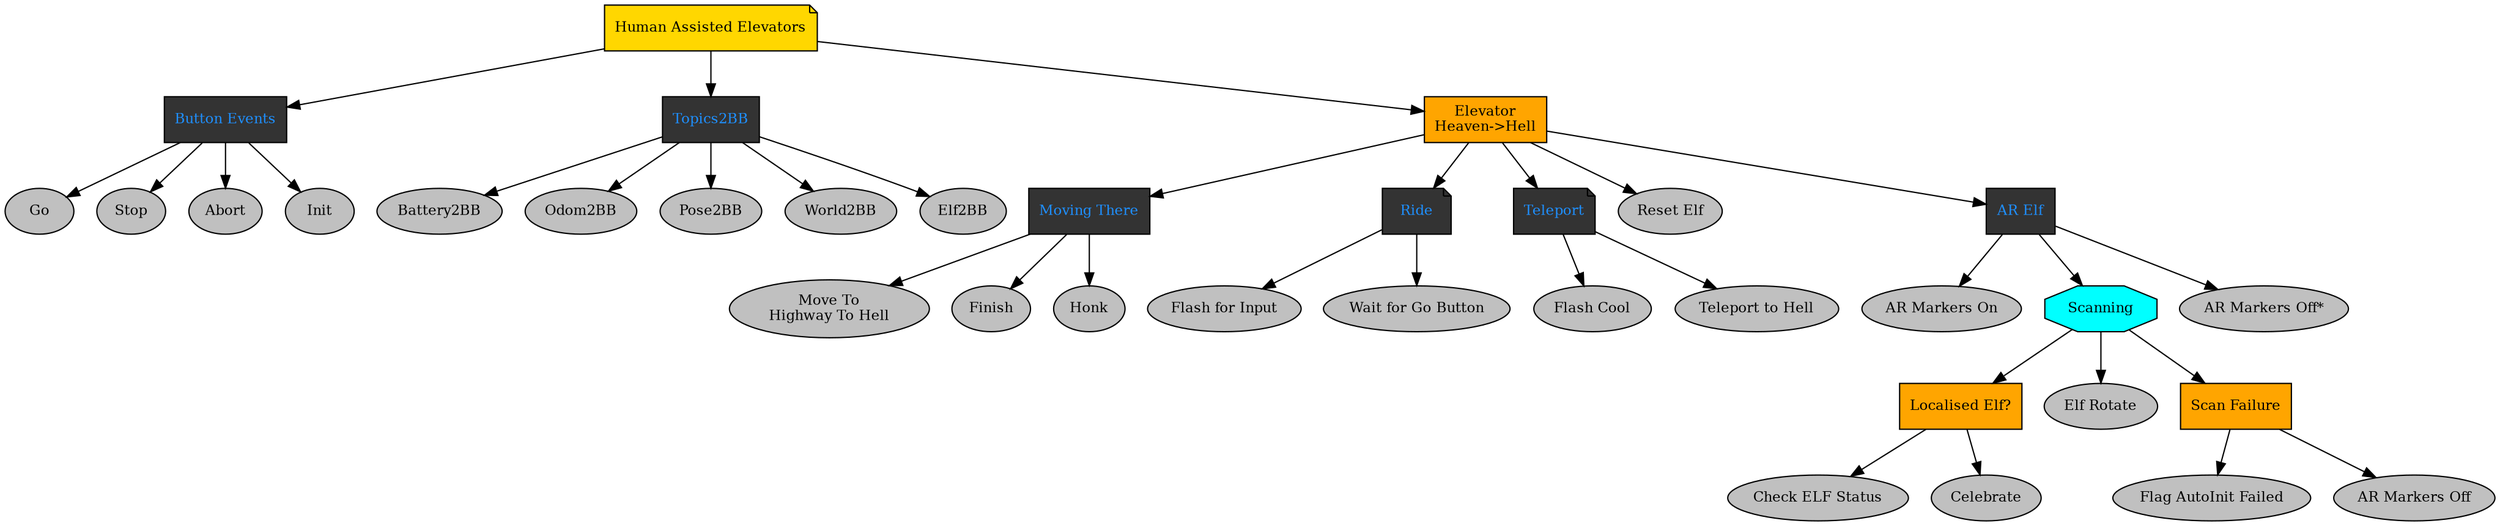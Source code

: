 digraph human_assisted_elevators {
"Human Assisted Elevators" [fontcolor=black, shape=note, fontsize=11, style=filled, fillcolor=gold];
"Button Events" [fontcolor=dodgerblue, shape=box, fontsize=11, style=filled, fillcolor=gray20];
"Human Assisted Elevators" -> "Button Events";
Go [fontcolor=black, shape=ellipse, fontsize=11, style=filled, fillcolor=gray];
"Button Events" -> Go;
Stop [fontcolor=black, shape=ellipse, fontsize=11, style=filled, fillcolor=gray];
"Button Events" -> Stop;
Abort [fontcolor=black, shape=ellipse, fontsize=11, style=filled, fillcolor=gray];
"Button Events" -> Abort;
Init [fontcolor=black, shape=ellipse, fontsize=11, style=filled, fillcolor=gray];
"Button Events" -> Init;
Topics2BB [fontcolor=dodgerblue, shape=box, fontsize=11, style=filled, fillcolor=gray20];
"Human Assisted Elevators" -> Topics2BB;
Battery2BB [fontcolor=black, shape=ellipse, fontsize=11, style=filled, fillcolor=gray];
Topics2BB -> Battery2BB;
Odom2BB [fontcolor=black, shape=ellipse, fontsize=11, style=filled, fillcolor=gray];
Topics2BB -> Odom2BB;
Pose2BB [fontcolor=black, shape=ellipse, fontsize=11, style=filled, fillcolor=gray];
Topics2BB -> Pose2BB;
World2BB [fontcolor=black, shape=ellipse, fontsize=11, style=filled, fillcolor=gray];
Topics2BB -> World2BB;
Elf2BB [fontcolor=black, shape=ellipse, fontsize=11, style=filled, fillcolor=gray];
Topics2BB -> Elf2BB;
"Elevator\nHeaven->Hell" [fontcolor=black, shape=box, fontsize=11, style=filled, fillcolor=orange];
"Human Assisted Elevators" -> "Elevator\nHeaven->Hell";
"Moving There" [fontcolor=dodgerblue, shape=box, fontsize=11, style=filled, fillcolor=gray20];
"Elevator\nHeaven->Hell" -> "Moving There";
"Move To\nHighway To Hell" [fontcolor=black, shape=ellipse, fontsize=11, style=filled, fillcolor=gray];
"Moving There" -> "Move To\nHighway To Hell";
Finish [fontcolor=black, shape=ellipse, fontsize=11, style=filled, fillcolor=gray];
"Moving There" -> Finish;
Honk [fontcolor=black, shape=ellipse, fontsize=11, style=filled, fillcolor=gray];
"Moving There" -> Honk;
Ride [fontcolor=dodgerblue, shape=note, fontsize=11, style=filled, fillcolor=gray20];
"Elevator\nHeaven->Hell" -> Ride;
"Flash for Input" [fontcolor=black, shape=ellipse, fontsize=11, style=filled, fillcolor=gray];
Ride -> "Flash for Input";
"Wait for Go Button" [fontcolor=black, shape=ellipse, fontsize=11, style=filled, fillcolor=gray];
Ride -> "Wait for Go Button";
Teleport [fontcolor=dodgerblue, shape=note, fontsize=11, style=filled, fillcolor=gray20];
"Elevator\nHeaven->Hell" -> Teleport;
"Flash Cool" [fontcolor=black, shape=ellipse, fontsize=11, style=filled, fillcolor=gray];
Teleport -> "Flash Cool";
"Teleport to Hell" [fontcolor=black, shape=ellipse, fontsize=11, style=filled, fillcolor=gray];
Teleport -> "Teleport to Hell";
"Reset Elf" [fontcolor=black, shape=ellipse, fontsize=11, style=filled, fillcolor=gray];
"Elevator\nHeaven->Hell" -> "Reset Elf";
"AR Elf" [fontcolor=dodgerblue, shape=box, fontsize=11, style=filled, fillcolor=gray20];
"Elevator\nHeaven->Hell" -> "AR Elf";
"AR Markers On" [fontcolor=black, shape=ellipse, fontsize=11, style=filled, fillcolor=gray];
"AR Elf" -> "AR Markers On";
Scanning [fontcolor=black, shape=octagon, fontsize=11, style=filled, fillcolor=cyan];
"AR Elf" -> Scanning;
"Localised Elf?" [fontcolor=black, shape=box, fontsize=11, style=filled, fillcolor=orange];
Scanning -> "Localised Elf?";
"Check ELF Status" [fontcolor=black, shape=ellipse, fontsize=11, style=filled, fillcolor=gray];
"Localised Elf?" -> "Check ELF Status";
Celebrate [fontcolor=black, shape=ellipse, fontsize=11, style=filled, fillcolor=gray];
"Localised Elf?" -> Celebrate;
"Elf Rotate" [fontcolor=black, shape=ellipse, fontsize=11, style=filled, fillcolor=gray];
Scanning -> "Elf Rotate";
"Scan Failure" [fontcolor=black, shape=box, fontsize=11, style=filled, fillcolor=orange];
Scanning -> "Scan Failure";
"Flag AutoInit Failed" [fontcolor=black, shape=ellipse, fontsize=11, style=filled, fillcolor=gray];
"Scan Failure" -> "Flag AutoInit Failed";
"AR Markers Off" [fontcolor=black, shape=ellipse, fontsize=11, style=filled, fillcolor=gray];
"Scan Failure" -> "AR Markers Off";
"AR Markers Off*" [fontcolor=black, shape=ellipse, fontsize=11, style=filled, fillcolor=gray];
"AR Elf" -> "AR Markers Off*";
}
